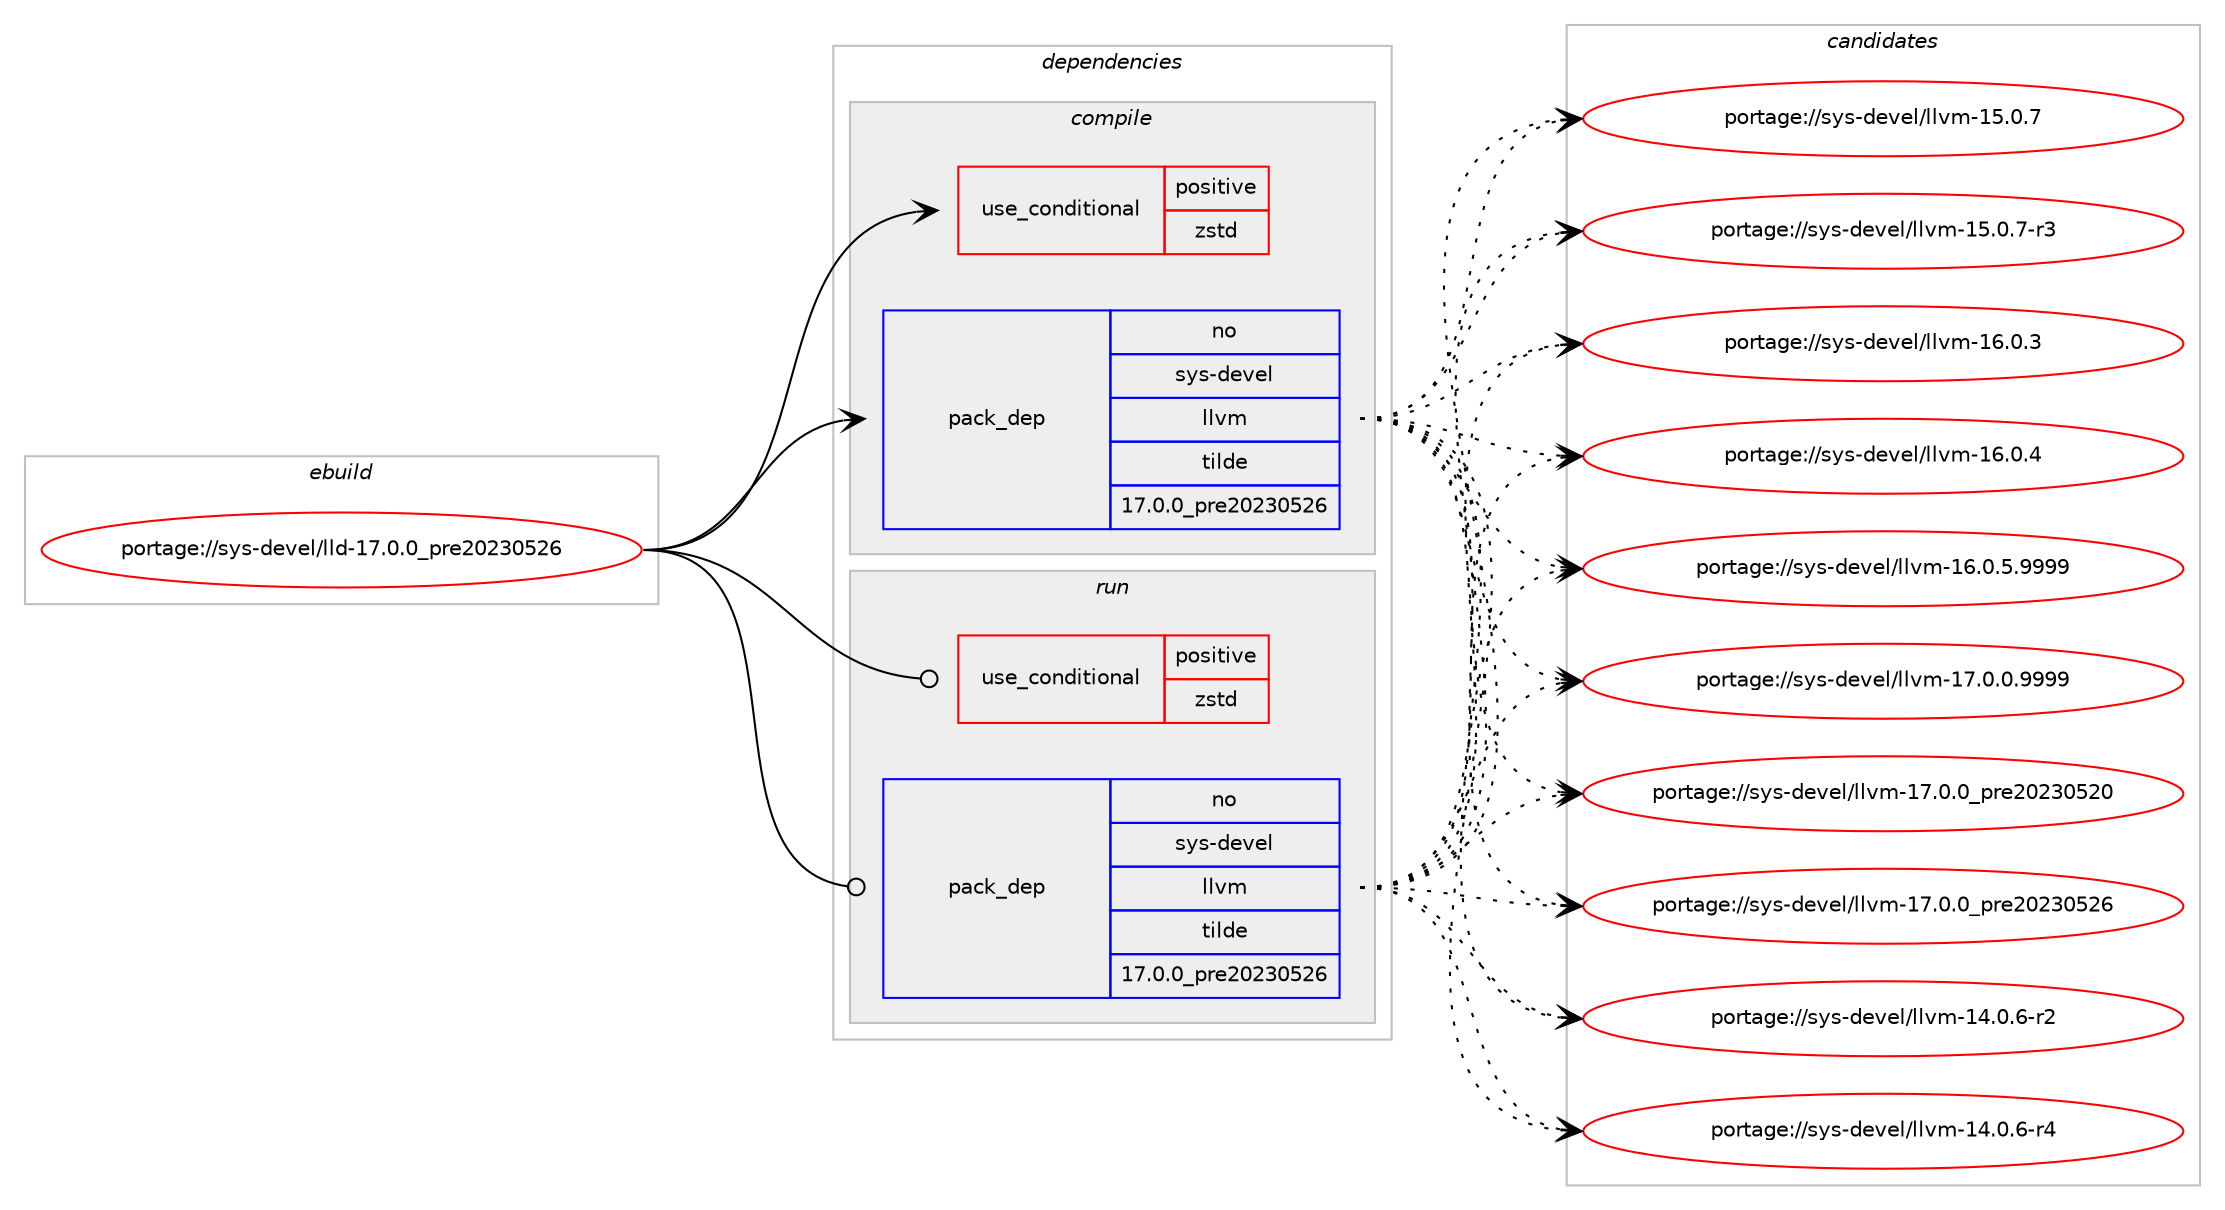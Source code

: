 digraph prolog {

# *************
# Graph options
# *************

newrank=true;
concentrate=true;
compound=true;
graph [rankdir=LR,fontname=Helvetica,fontsize=10,ranksep=1.5];#, ranksep=2.5, nodesep=0.2];
edge  [arrowhead=vee];
node  [fontname=Helvetica,fontsize=10];

# **********
# The ebuild
# **********

subgraph cluster_leftcol {
color=gray;
rank=same;
label=<<i>ebuild</i>>;
id [label="portage://sys-devel/lld-17.0.0_pre20230526", color=red, width=4, href="../sys-devel/lld-17.0.0_pre20230526.svg"];
}

# ****************
# The dependencies
# ****************

subgraph cluster_midcol {
color=gray;
label=<<i>dependencies</i>>;
subgraph cluster_compile {
fillcolor="#eeeeee";
style=filled;
label=<<i>compile</i>>;
subgraph cond3279 {
dependency4913 [label=<<TABLE BORDER="0" CELLBORDER="1" CELLSPACING="0" CELLPADDING="4"><TR><TD ROWSPAN="3" CELLPADDING="10">use_conditional</TD></TR><TR><TD>positive</TD></TR><TR><TD>zstd</TD></TR></TABLE>>, shape=none, color=red];
# *** BEGIN UNKNOWN DEPENDENCY TYPE (TODO) ***
# dependency4913 -> package_dependency(portage://sys-devel/lld-17.0.0_pre20230526,install,no,app-arch,zstd,none,[,,],any_same_slot,[])
# *** END UNKNOWN DEPENDENCY TYPE (TODO) ***

}
id:e -> dependency4913:w [weight=20,style="solid",arrowhead="vee"];
subgraph pack1609 {
dependency4914 [label=<<TABLE BORDER="0" CELLBORDER="1" CELLSPACING="0" CELLPADDING="4" WIDTH="220"><TR><TD ROWSPAN="6" CELLPADDING="30">pack_dep</TD></TR><TR><TD WIDTH="110">no</TD></TR><TR><TD>sys-devel</TD></TR><TR><TD>llvm</TD></TR><TR><TD>tilde</TD></TR><TR><TD>17.0.0_pre20230526</TD></TR></TABLE>>, shape=none, color=blue];
}
id:e -> dependency4914:w [weight=20,style="solid",arrowhead="vee"];
# *** BEGIN UNKNOWN DEPENDENCY TYPE (TODO) ***
# id -> package_dependency(portage://sys-devel/lld-17.0.0_pre20230526,install,no,sys-libs,zlib,none,[,,],any_same_slot,[])
# *** END UNKNOWN DEPENDENCY TYPE (TODO) ***

# *** BEGIN UNKNOWN DEPENDENCY TYPE (TODO) ***
# id -> package_dependency(portage://sys-devel/lld-17.0.0_pre20230526,install,strong,sys-devel,llvm,none,[,,],[slot(0)],[])
# *** END UNKNOWN DEPENDENCY TYPE (TODO) ***

}
subgraph cluster_compileandrun {
fillcolor="#eeeeee";
style=filled;
label=<<i>compile and run</i>>;
}
subgraph cluster_run {
fillcolor="#eeeeee";
style=filled;
label=<<i>run</i>>;
subgraph cond3280 {
dependency4915 [label=<<TABLE BORDER="0" CELLBORDER="1" CELLSPACING="0" CELLPADDING="4"><TR><TD ROWSPAN="3" CELLPADDING="10">use_conditional</TD></TR><TR><TD>positive</TD></TR><TR><TD>zstd</TD></TR></TABLE>>, shape=none, color=red];
# *** BEGIN UNKNOWN DEPENDENCY TYPE (TODO) ***
# dependency4915 -> package_dependency(portage://sys-devel/lld-17.0.0_pre20230526,run,no,app-arch,zstd,none,[,,],any_same_slot,[])
# *** END UNKNOWN DEPENDENCY TYPE (TODO) ***

}
id:e -> dependency4915:w [weight=20,style="solid",arrowhead="odot"];
subgraph pack1610 {
dependency4916 [label=<<TABLE BORDER="0" CELLBORDER="1" CELLSPACING="0" CELLPADDING="4" WIDTH="220"><TR><TD ROWSPAN="6" CELLPADDING="30">pack_dep</TD></TR><TR><TD WIDTH="110">no</TD></TR><TR><TD>sys-devel</TD></TR><TR><TD>llvm</TD></TR><TR><TD>tilde</TD></TR><TR><TD>17.0.0_pre20230526</TD></TR></TABLE>>, shape=none, color=blue];
}
id:e -> dependency4916:w [weight=20,style="solid",arrowhead="odot"];
# *** BEGIN UNKNOWN DEPENDENCY TYPE (TODO) ***
# id -> package_dependency(portage://sys-devel/lld-17.0.0_pre20230526,run,no,sys-libs,zlib,none,[,,],any_same_slot,[])
# *** END UNKNOWN DEPENDENCY TYPE (TODO) ***

# *** BEGIN UNKNOWN DEPENDENCY TYPE (TODO) ***
# id -> package_dependency(portage://sys-devel/lld-17.0.0_pre20230526,run,weak,sys-devel,lld,none,[,,],[slot(0)],[])
# *** END UNKNOWN DEPENDENCY TYPE (TODO) ***

}
}

# **************
# The candidates
# **************

subgraph cluster_choices {
rank=same;
color=gray;
label=<<i>candidates</i>>;

subgraph choice1609 {
color=black;
nodesep=1;
choice1151211154510010111810110847108108118109454952464846544511450 [label="portage://sys-devel/llvm-14.0.6-r2", color=red, width=4,href="../sys-devel/llvm-14.0.6-r2.svg"];
choice1151211154510010111810110847108108118109454952464846544511452 [label="portage://sys-devel/llvm-14.0.6-r4", color=red, width=4,href="../sys-devel/llvm-14.0.6-r4.svg"];
choice115121115451001011181011084710810811810945495346484655 [label="portage://sys-devel/llvm-15.0.7", color=red, width=4,href="../sys-devel/llvm-15.0.7.svg"];
choice1151211154510010111810110847108108118109454953464846554511451 [label="portage://sys-devel/llvm-15.0.7-r3", color=red, width=4,href="../sys-devel/llvm-15.0.7-r3.svg"];
choice115121115451001011181011084710810811810945495446484651 [label="portage://sys-devel/llvm-16.0.3", color=red, width=4,href="../sys-devel/llvm-16.0.3.svg"];
choice115121115451001011181011084710810811810945495446484652 [label="portage://sys-devel/llvm-16.0.4", color=red, width=4,href="../sys-devel/llvm-16.0.4.svg"];
choice1151211154510010111810110847108108118109454954464846534657575757 [label="portage://sys-devel/llvm-16.0.5.9999", color=red, width=4,href="../sys-devel/llvm-16.0.5.9999.svg"];
choice1151211154510010111810110847108108118109454955464846484657575757 [label="portage://sys-devel/llvm-17.0.0.9999", color=red, width=4,href="../sys-devel/llvm-17.0.0.9999.svg"];
choice115121115451001011181011084710810811810945495546484648951121141015048505148535048 [label="portage://sys-devel/llvm-17.0.0_pre20230520", color=red, width=4,href="../sys-devel/llvm-17.0.0_pre20230520.svg"];
choice115121115451001011181011084710810811810945495546484648951121141015048505148535054 [label="portage://sys-devel/llvm-17.0.0_pre20230526", color=red, width=4,href="../sys-devel/llvm-17.0.0_pre20230526.svg"];
dependency4914:e -> choice1151211154510010111810110847108108118109454952464846544511450:w [style=dotted,weight="100"];
dependency4914:e -> choice1151211154510010111810110847108108118109454952464846544511452:w [style=dotted,weight="100"];
dependency4914:e -> choice115121115451001011181011084710810811810945495346484655:w [style=dotted,weight="100"];
dependency4914:e -> choice1151211154510010111810110847108108118109454953464846554511451:w [style=dotted,weight="100"];
dependency4914:e -> choice115121115451001011181011084710810811810945495446484651:w [style=dotted,weight="100"];
dependency4914:e -> choice115121115451001011181011084710810811810945495446484652:w [style=dotted,weight="100"];
dependency4914:e -> choice1151211154510010111810110847108108118109454954464846534657575757:w [style=dotted,weight="100"];
dependency4914:e -> choice1151211154510010111810110847108108118109454955464846484657575757:w [style=dotted,weight="100"];
dependency4914:e -> choice115121115451001011181011084710810811810945495546484648951121141015048505148535048:w [style=dotted,weight="100"];
dependency4914:e -> choice115121115451001011181011084710810811810945495546484648951121141015048505148535054:w [style=dotted,weight="100"];
}
subgraph choice1610 {
color=black;
nodesep=1;
choice1151211154510010111810110847108108118109454952464846544511450 [label="portage://sys-devel/llvm-14.0.6-r2", color=red, width=4,href="../sys-devel/llvm-14.0.6-r2.svg"];
choice1151211154510010111810110847108108118109454952464846544511452 [label="portage://sys-devel/llvm-14.0.6-r4", color=red, width=4,href="../sys-devel/llvm-14.0.6-r4.svg"];
choice115121115451001011181011084710810811810945495346484655 [label="portage://sys-devel/llvm-15.0.7", color=red, width=4,href="../sys-devel/llvm-15.0.7.svg"];
choice1151211154510010111810110847108108118109454953464846554511451 [label="portage://sys-devel/llvm-15.0.7-r3", color=red, width=4,href="../sys-devel/llvm-15.0.7-r3.svg"];
choice115121115451001011181011084710810811810945495446484651 [label="portage://sys-devel/llvm-16.0.3", color=red, width=4,href="../sys-devel/llvm-16.0.3.svg"];
choice115121115451001011181011084710810811810945495446484652 [label="portage://sys-devel/llvm-16.0.4", color=red, width=4,href="../sys-devel/llvm-16.0.4.svg"];
choice1151211154510010111810110847108108118109454954464846534657575757 [label="portage://sys-devel/llvm-16.0.5.9999", color=red, width=4,href="../sys-devel/llvm-16.0.5.9999.svg"];
choice1151211154510010111810110847108108118109454955464846484657575757 [label="portage://sys-devel/llvm-17.0.0.9999", color=red, width=4,href="../sys-devel/llvm-17.0.0.9999.svg"];
choice115121115451001011181011084710810811810945495546484648951121141015048505148535048 [label="portage://sys-devel/llvm-17.0.0_pre20230520", color=red, width=4,href="../sys-devel/llvm-17.0.0_pre20230520.svg"];
choice115121115451001011181011084710810811810945495546484648951121141015048505148535054 [label="portage://sys-devel/llvm-17.0.0_pre20230526", color=red, width=4,href="../sys-devel/llvm-17.0.0_pre20230526.svg"];
dependency4916:e -> choice1151211154510010111810110847108108118109454952464846544511450:w [style=dotted,weight="100"];
dependency4916:e -> choice1151211154510010111810110847108108118109454952464846544511452:w [style=dotted,weight="100"];
dependency4916:e -> choice115121115451001011181011084710810811810945495346484655:w [style=dotted,weight="100"];
dependency4916:e -> choice1151211154510010111810110847108108118109454953464846554511451:w [style=dotted,weight="100"];
dependency4916:e -> choice115121115451001011181011084710810811810945495446484651:w [style=dotted,weight="100"];
dependency4916:e -> choice115121115451001011181011084710810811810945495446484652:w [style=dotted,weight="100"];
dependency4916:e -> choice1151211154510010111810110847108108118109454954464846534657575757:w [style=dotted,weight="100"];
dependency4916:e -> choice1151211154510010111810110847108108118109454955464846484657575757:w [style=dotted,weight="100"];
dependency4916:e -> choice115121115451001011181011084710810811810945495546484648951121141015048505148535048:w [style=dotted,weight="100"];
dependency4916:e -> choice115121115451001011181011084710810811810945495546484648951121141015048505148535054:w [style=dotted,weight="100"];
}
}

}
